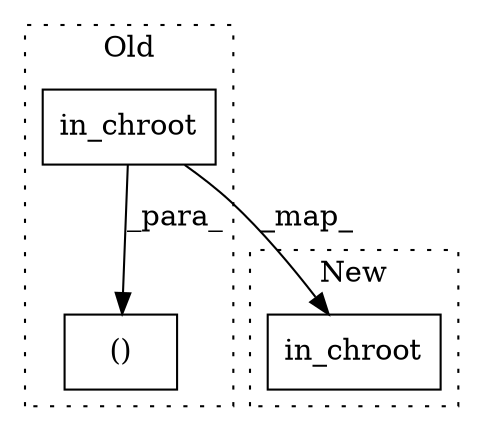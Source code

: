 digraph G {
subgraph cluster0 {
1 [label="in_chroot" a="32" s="3060,3110" l="10,1" shape="box"];
3 [label="()" a="106" s="3282" l="37" shape="box"];
label = "Old";
style="dotted";
}
subgraph cluster1 {
2 [label="in_chroot" a="32" s="3926,3976" l="10,1" shape="box"];
label = "New";
style="dotted";
}
1 -> 3 [label="_para_"];
1 -> 2 [label="_map_"];
}